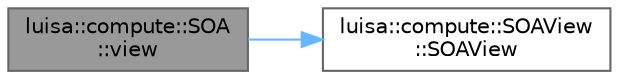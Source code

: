 digraph "luisa::compute::SOA::view"
{
 // LATEX_PDF_SIZE
  bgcolor="transparent";
  edge [fontname=Helvetica,fontsize=10,labelfontname=Helvetica,labelfontsize=10];
  node [fontname=Helvetica,fontsize=10,shape=box,height=0.2,width=0.4];
  rankdir="LR";
  Node1 [id="Node000001",label="luisa::compute::SOA\l::view",height=0.2,width=0.4,color="gray40", fillcolor="grey60", style="filled", fontcolor="black",tooltip=" "];
  Node1 -> Node2 [id="edge1_Node000001_Node000002",color="steelblue1",style="solid",tooltip=" "];
  Node2 [id="Node000002",label="luisa::compute::SOAView\l::SOAView",height=0.2,width=0.4,color="grey40", fillcolor="white", style="filled",URL="$classluisa_1_1compute_1_1_s_o_a_view.html#a1b6a2f2675c8dac2e6c751e91a5358c9",tooltip=" "];
}
